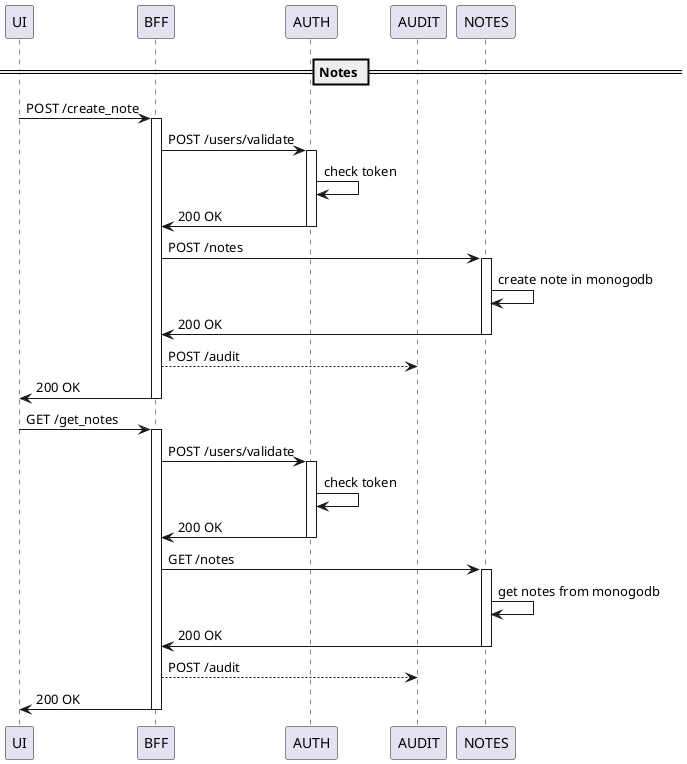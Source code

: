 @startuml

participant "UI" as ui
participant "BFF" as bff
participant "AUTH" as auth
participant "AUDIT" as audit
participant "NOTES" as notes

== Notes ==
ui -> bff: POST /create_note
activate bff
bff -> auth: POST /users/validate
activate auth
auth -> auth: check token
auth -> bff: 200 OK
deactivate auth
bff -> notes: POST /notes
activate notes
notes -> notes: create note in monogodb
notes -> bff: 200 OK
deactivate notes
bff --> audit: POST /audit
bff -> ui: 200 OK
deactivate bff

ui -> bff: GET /get_notes
activate bff
bff -> auth: POST /users/validate
activate auth
auth -> auth: check token
auth -> bff: 200 OK
deactivate auth
bff -> notes: GET /notes
activate notes
notes -> notes: get notes from monogodb
notes -> bff: 200 OK
deactivate notes
bff --> audit: POST /audit
bff -> ui: 200 OK
deactivate bff

@enduml
